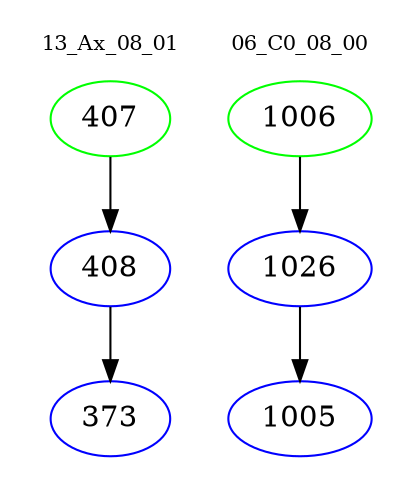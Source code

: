 digraph{
subgraph cluster_0 {
color = white
label = "13_Ax_08_01";
fontsize=10;
T0_407 [label="407", color="green"]
T0_407 -> T0_408 [color="black"]
T0_408 [label="408", color="blue"]
T0_408 -> T0_373 [color="black"]
T0_373 [label="373", color="blue"]
}
subgraph cluster_1 {
color = white
label = "06_C0_08_00";
fontsize=10;
T1_1006 [label="1006", color="green"]
T1_1006 -> T1_1026 [color="black"]
T1_1026 [label="1026", color="blue"]
T1_1026 -> T1_1005 [color="black"]
T1_1005 [label="1005", color="blue"]
}
}
